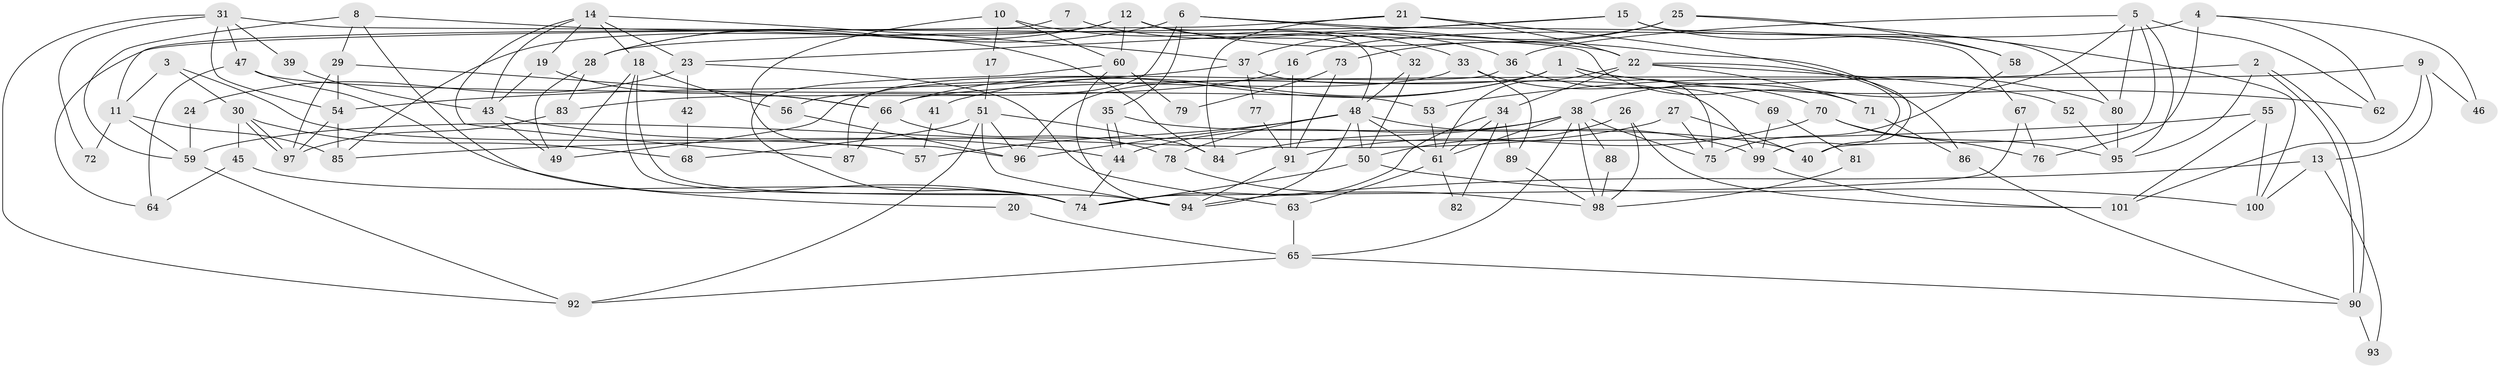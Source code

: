// coarse degree distribution, {8: 0.09230769230769231, 3: 0.15384615384615385, 4: 0.16923076923076924, 5: 0.27692307692307694, 6: 0.06153846153846154, 2: 0.12307692307692308, 7: 0.09230769230769231, 12: 0.015384615384615385, 10: 0.015384615384615385}
// Generated by graph-tools (version 1.1) at 2025/24/03/03/25 07:24:01]
// undirected, 101 vertices, 202 edges
graph export_dot {
graph [start="1"]
  node [color=gray90,style=filled];
  1;
  2;
  3;
  4;
  5;
  6;
  7;
  8;
  9;
  10;
  11;
  12;
  13;
  14;
  15;
  16;
  17;
  18;
  19;
  20;
  21;
  22;
  23;
  24;
  25;
  26;
  27;
  28;
  29;
  30;
  31;
  32;
  33;
  34;
  35;
  36;
  37;
  38;
  39;
  40;
  41;
  42;
  43;
  44;
  45;
  46;
  47;
  48;
  49;
  50;
  51;
  52;
  53;
  54;
  55;
  56;
  57;
  58;
  59;
  60;
  61;
  62;
  63;
  64;
  65;
  66;
  67;
  68;
  69;
  70;
  71;
  72;
  73;
  74;
  75;
  76;
  77;
  78;
  79;
  80;
  81;
  82;
  83;
  84;
  85;
  86;
  87;
  88;
  89;
  90;
  91;
  92;
  93;
  94;
  95;
  96;
  97;
  98;
  99;
  100;
  101;
  1 -- 96;
  1 -- 80;
  1 -- 41;
  1 -- 62;
  1 -- 66;
  1 -- 75;
  2 -- 53;
  2 -- 90;
  2 -- 90;
  2 -- 95;
  3 -- 11;
  3 -- 30;
  3 -- 57;
  4 -- 62;
  4 -- 76;
  4 -- 16;
  4 -- 46;
  5 -- 36;
  5 -- 80;
  5 -- 38;
  5 -- 40;
  5 -- 62;
  5 -- 95;
  6 -- 56;
  6 -- 35;
  6 -- 22;
  6 -- 28;
  6 -- 67;
  7 -- 11;
  7 -- 36;
  8 -- 29;
  8 -- 84;
  8 -- 20;
  8 -- 59;
  9 -- 101;
  9 -- 66;
  9 -- 13;
  9 -- 46;
  10 -- 60;
  10 -- 96;
  10 -- 17;
  10 -- 33;
  11 -- 85;
  11 -- 59;
  11 -- 72;
  12 -- 28;
  12 -- 32;
  12 -- 48;
  12 -- 60;
  12 -- 85;
  12 -- 86;
  13 -- 94;
  13 -- 93;
  13 -- 100;
  14 -- 43;
  14 -- 18;
  14 -- 19;
  14 -- 23;
  14 -- 37;
  14 -- 87;
  15 -- 58;
  15 -- 28;
  15 -- 23;
  15 -- 80;
  16 -- 83;
  16 -- 91;
  17 -- 51;
  18 -- 49;
  18 -- 74;
  18 -- 56;
  18 -- 94;
  19 -- 66;
  19 -- 43;
  20 -- 65;
  21 -- 22;
  21 -- 40;
  21 -- 64;
  21 -- 84;
  22 -- 61;
  22 -- 34;
  22 -- 52;
  22 -- 71;
  22 -- 99;
  23 -- 24;
  23 -- 42;
  23 -- 63;
  24 -- 59;
  25 -- 37;
  25 -- 100;
  25 -- 58;
  25 -- 73;
  26 -- 101;
  26 -- 98;
  26 -- 50;
  27 -- 75;
  27 -- 59;
  27 -- 40;
  28 -- 49;
  28 -- 83;
  29 -- 54;
  29 -- 97;
  29 -- 66;
  30 -- 45;
  30 -- 97;
  30 -- 97;
  30 -- 68;
  31 -- 71;
  31 -- 92;
  31 -- 39;
  31 -- 47;
  31 -- 54;
  31 -- 72;
  32 -- 50;
  32 -- 48;
  33 -- 89;
  33 -- 49;
  33 -- 69;
  34 -- 61;
  34 -- 74;
  34 -- 82;
  34 -- 89;
  35 -- 40;
  35 -- 44;
  35 -- 44;
  36 -- 87;
  36 -- 70;
  37 -- 99;
  37 -- 54;
  37 -- 77;
  38 -- 44;
  38 -- 61;
  38 -- 65;
  38 -- 75;
  38 -- 84;
  38 -- 88;
  38 -- 98;
  39 -- 43;
  41 -- 57;
  42 -- 68;
  43 -- 44;
  43 -- 49;
  44 -- 74;
  45 -- 74;
  45 -- 64;
  47 -- 74;
  47 -- 53;
  47 -- 64;
  48 -- 50;
  48 -- 57;
  48 -- 61;
  48 -- 78;
  48 -- 94;
  48 -- 96;
  48 -- 99;
  50 -- 74;
  50 -- 100;
  51 -- 94;
  51 -- 84;
  51 -- 68;
  51 -- 92;
  51 -- 96;
  52 -- 95;
  53 -- 61;
  54 -- 85;
  54 -- 97;
  55 -- 100;
  55 -- 85;
  55 -- 101;
  56 -- 96;
  58 -- 75;
  59 -- 92;
  60 -- 94;
  60 -- 74;
  60 -- 79;
  61 -- 63;
  61 -- 82;
  63 -- 65;
  65 -- 90;
  65 -- 92;
  66 -- 78;
  66 -- 87;
  67 -- 74;
  67 -- 76;
  69 -- 99;
  69 -- 81;
  70 -- 95;
  70 -- 91;
  70 -- 76;
  71 -- 86;
  73 -- 91;
  73 -- 79;
  77 -- 91;
  78 -- 98;
  80 -- 95;
  81 -- 98;
  83 -- 97;
  86 -- 90;
  88 -- 98;
  89 -- 98;
  90 -- 93;
  91 -- 94;
  99 -- 101;
}
